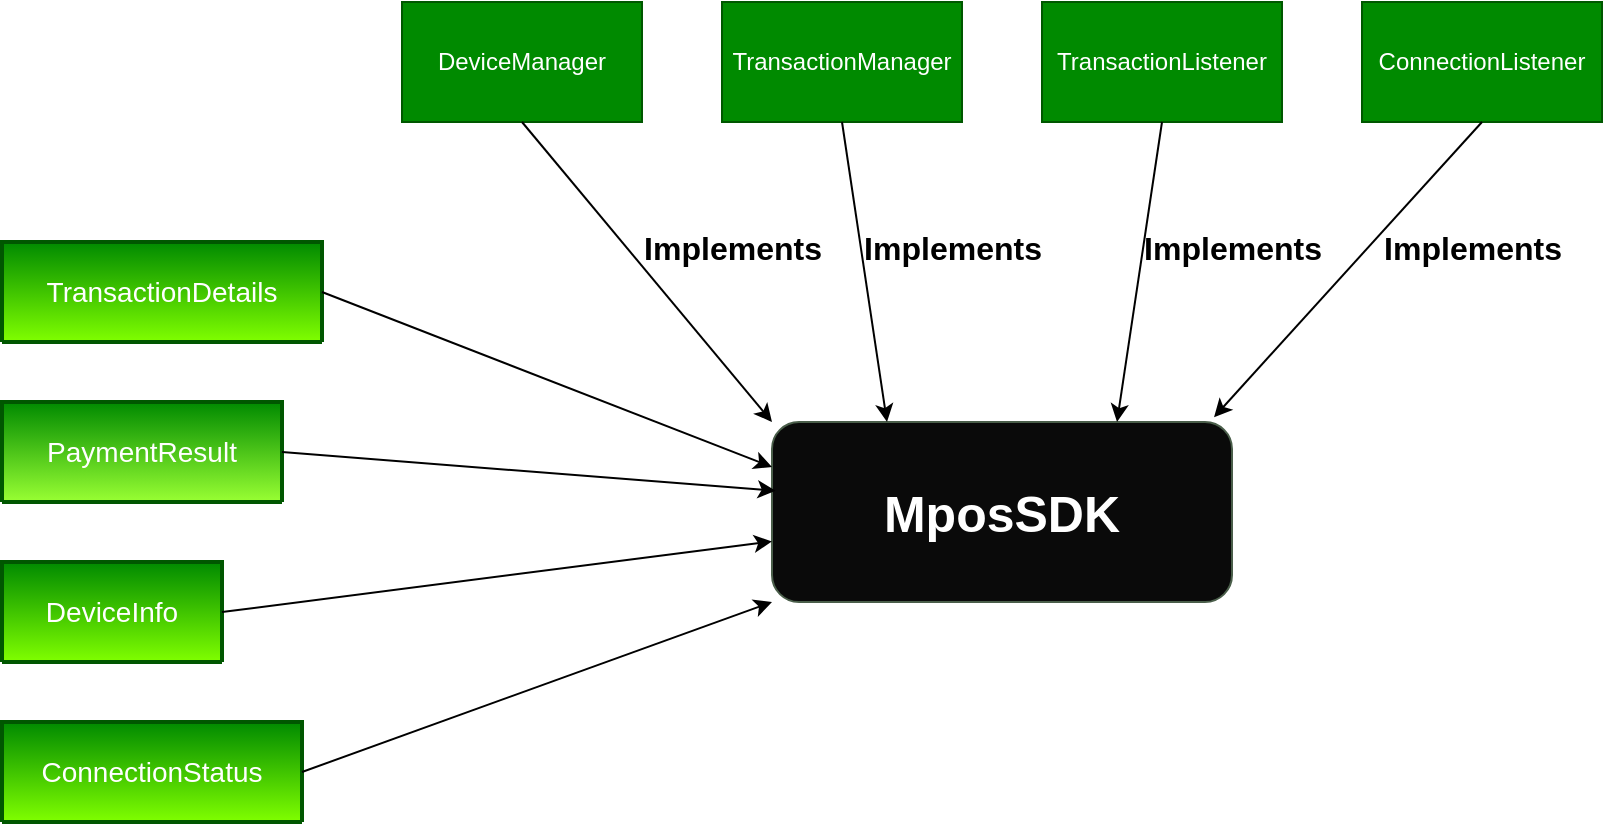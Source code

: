 <mxfile version="22.1.7" type="github">
  <diagram name="Page-1" id="8V6RjgSloTORYyE_jMOV">
    <mxGraphModel dx="1002" dy="569" grid="1" gridSize="10" guides="1" tooltips="1" connect="1" arrows="1" fold="1" page="1" pageScale="1" pageWidth="850" pageHeight="1100" math="0" shadow="0">
      <root>
        <mxCell id="0" />
        <mxCell id="1" parent="0" />
        <mxCell id="IYBhqnQqCelYZUV0Fu-4-50" value="TransactionDetails" style="swimlane;childLayout=stackLayout;horizontal=1;startSize=50;horizontalStack=0;rounded=1;fontSize=14;fontStyle=0;strokeWidth=2;resizeParent=0;resizeLast=1;shadow=0;dashed=0;align=center;arcSize=4;whiteSpace=wrap;html=1;fillColor=#008a00;fontColor=#ffffff;strokeColor=#005700;swimlaneFillColor=default;gradientColor=#80FF00;" vertex="1" collapsed="1" parent="1">
          <mxGeometry x="40" y="160" width="160" height="50" as="geometry">
            <mxRectangle x="30" y="30" width="160" height="100" as="alternateBounds" />
          </mxGeometry>
        </mxCell>
        <mxCell id="IYBhqnQqCelYZUV0Fu-4-51" value="transactionId&lt;br&gt;amount&lt;br&gt;currency" style="align=left;strokeColor=#2D7600;fillColor=#60a917;spacingLeft=4;fontSize=12;verticalAlign=top;resizable=0;rotatable=0;part=1;html=1;fontColor=#ffffff;" vertex="1" parent="IYBhqnQqCelYZUV0Fu-4-50">
          <mxGeometry y="50" width="160" height="50" as="geometry" />
        </mxCell>
        <mxCell id="IYBhqnQqCelYZUV0Fu-4-52" value="ConnectionStatus" style="swimlane;childLayout=stackLayout;horizontal=1;startSize=50;horizontalStack=0;rounded=1;fontSize=14;fontStyle=0;strokeWidth=2;resizeParent=0;resizeLast=1;shadow=0;dashed=0;align=center;arcSize=4;whiteSpace=wrap;html=1;fillColor=#008a00;fontColor=#ffffff;strokeColor=#005700;gradientColor=#80FF00;swimlaneFillColor=none;" vertex="1" collapsed="1" parent="1">
          <mxGeometry x="40" y="400" width="150" height="50" as="geometry">
            <mxRectangle x="30" y="400" width="160" height="90" as="alternateBounds" />
          </mxGeometry>
        </mxCell>
        <mxCell id="IYBhqnQqCelYZUV0Fu-4-53" value="isConnected&lt;br&gt;deviceInfo" style="align=left;strokeColor=#2D7600;fillColor=#60a917;spacingLeft=4;fontSize=12;verticalAlign=top;resizable=0;rotatable=0;part=1;html=1;fontColor=#ffffff;" vertex="1" parent="IYBhqnQqCelYZUV0Fu-4-52">
          <mxGeometry y="50" width="160" height="40" as="geometry" />
        </mxCell>
        <mxCell id="IYBhqnQqCelYZUV0Fu-4-54" value="DeviceInfo" style="swimlane;childLayout=stackLayout;horizontal=1;startSize=50;horizontalStack=0;rounded=1;fontSize=14;fontStyle=0;strokeWidth=2;resizeParent=0;resizeLast=1;shadow=0;dashed=0;align=center;arcSize=4;whiteSpace=wrap;html=1;fillColor=#008a00;fontColor=#ffffff;strokeColor=#005700;gradientColor=#80FF00;" vertex="1" collapsed="1" parent="1">
          <mxGeometry x="40" y="320" width="110" height="50" as="geometry">
            <mxRectangle x="30" y="290" width="160" height="90" as="alternateBounds" />
          </mxGeometry>
        </mxCell>
        <mxCell id="IYBhqnQqCelYZUV0Fu-4-55" value="amount&lt;br&gt;currency" style="align=left;strokeColor=#2D7600;fillColor=#60a917;spacingLeft=4;fontSize=12;verticalAlign=top;resizable=0;rotatable=0;part=1;html=1;fontColor=#ffffff;" vertex="1" parent="IYBhqnQqCelYZUV0Fu-4-54">
          <mxGeometry y="50" width="160" height="40" as="geometry" />
        </mxCell>
        <mxCell id="IYBhqnQqCelYZUV0Fu-4-56" value="PaymentResult" style="swimlane;childLayout=stackLayout;horizontal=1;startSize=50;horizontalStack=0;rounded=1;fontSize=14;fontStyle=0;strokeWidth=2;resizeParent=0;resizeLast=1;shadow=0;dashed=0;align=center;arcSize=4;whiteSpace=wrap;html=1;fillColor=#008a00;fontColor=#ffffff;strokeColor=#005700;gradientColor=#99FF33;" vertex="1" collapsed="1" parent="1">
          <mxGeometry x="40" y="240" width="140" height="50" as="geometry">
            <mxRectangle x="30" y="150" width="160" height="120" as="alternateBounds" />
          </mxGeometry>
        </mxCell>
        <mxCell id="IYBhqnQqCelYZUV0Fu-4-57" value="transactionId&lt;br&gt;success&lt;br&gt;errorMessage&lt;br&gt;transactionDetails" style="align=left;strokeColor=#2D7600;fillColor=#60a917;spacingLeft=4;fontSize=12;verticalAlign=top;resizable=0;rotatable=0;part=1;html=1;fontColor=#ffffff;" vertex="1" parent="IYBhqnQqCelYZUV0Fu-4-56">
          <mxGeometry y="50" width="160" height="70" as="geometry" />
        </mxCell>
        <mxCell id="IYBhqnQqCelYZUV0Fu-4-59" value="TransactionManager" style="rounded=0;whiteSpace=wrap;html=1;fillColor=#008a00;fontColor=#ffffff;strokeColor=#005700;" vertex="1" parent="1">
          <mxGeometry x="400" y="40" width="120" height="60" as="geometry" />
        </mxCell>
        <mxCell id="IYBhqnQqCelYZUV0Fu-4-60" value="DeviceManager" style="rounded=0;whiteSpace=wrap;html=1;fillColor=#008a00;fontColor=#ffffff;strokeColor=#005700;" vertex="1" parent="1">
          <mxGeometry x="240" y="40" width="120" height="60" as="geometry" />
        </mxCell>
        <mxCell id="IYBhqnQqCelYZUV0Fu-4-61" value="TransactionListener" style="rounded=0;whiteSpace=wrap;html=1;fillColor=#008a00;fontColor=#ffffff;strokeColor=#005700;" vertex="1" parent="1">
          <mxGeometry x="560" y="40" width="120" height="60" as="geometry" />
        </mxCell>
        <mxCell id="IYBhqnQqCelYZUV0Fu-4-62" value="ConnectionListener" style="rounded=0;whiteSpace=wrap;html=1;fillColor=#008a00;fontColor=#ffffff;strokeColor=#005700;" vertex="1" parent="1">
          <mxGeometry x="720" y="40" width="120" height="60" as="geometry" />
        </mxCell>
        <mxCell id="IYBhqnQqCelYZUV0Fu-4-63" value="&lt;font style=&quot;font-size: 25px;&quot;&gt;&lt;b&gt;MposSDK&lt;/b&gt;&lt;/font&gt;" style="rounded=1;whiteSpace=wrap;html=1;fillColor=#0a0a0a;fontColor=#ffffff;strokeColor=#4a5e4a;gradientColor=none;" vertex="1" parent="1">
          <mxGeometry x="425" y="250" width="230" height="90" as="geometry" />
        </mxCell>
        <mxCell id="IYBhqnQqCelYZUV0Fu-4-64" value="" style="endArrow=classic;html=1;rounded=0;exitX=0.5;exitY=1;exitDx=0;exitDy=0;entryX=0;entryY=0;entryDx=0;entryDy=0;" edge="1" parent="1" source="IYBhqnQqCelYZUV0Fu-4-60" target="IYBhqnQqCelYZUV0Fu-4-63">
          <mxGeometry width="50" height="50" relative="1" as="geometry">
            <mxPoint x="400" y="280" as="sourcePoint" />
            <mxPoint x="450" y="230" as="targetPoint" />
          </mxGeometry>
        </mxCell>
        <mxCell id="IYBhqnQqCelYZUV0Fu-4-65" value="" style="endArrow=classic;html=1;rounded=0;exitX=0.5;exitY=1;exitDx=0;exitDy=0;entryX=0.75;entryY=0;entryDx=0;entryDy=0;" edge="1" parent="1" source="IYBhqnQqCelYZUV0Fu-4-61" target="IYBhqnQqCelYZUV0Fu-4-63">
          <mxGeometry width="50" height="50" relative="1" as="geometry">
            <mxPoint x="620" y="120" as="sourcePoint" />
            <mxPoint x="745" y="270" as="targetPoint" />
          </mxGeometry>
        </mxCell>
        <mxCell id="IYBhqnQqCelYZUV0Fu-4-66" value="" style="endArrow=classic;html=1;rounded=0;exitX=0.5;exitY=1;exitDx=0;exitDy=0;entryX=0.25;entryY=0;entryDx=0;entryDy=0;" edge="1" parent="1" source="IYBhqnQqCelYZUV0Fu-4-59" target="IYBhqnQqCelYZUV0Fu-4-63">
          <mxGeometry width="50" height="50" relative="1" as="geometry">
            <mxPoint x="440" y="100" as="sourcePoint" />
            <mxPoint x="565" y="250" as="targetPoint" />
          </mxGeometry>
        </mxCell>
        <mxCell id="IYBhqnQqCelYZUV0Fu-4-67" value="" style="endArrow=classic;html=1;rounded=0;exitX=0.5;exitY=1;exitDx=0;exitDy=0;entryX=0.961;entryY=-0.027;entryDx=0;entryDy=0;entryPerimeter=0;" edge="1" parent="1" source="IYBhqnQqCelYZUV0Fu-4-62" target="IYBhqnQqCelYZUV0Fu-4-63">
          <mxGeometry width="50" height="50" relative="1" as="geometry">
            <mxPoint x="760" y="140" as="sourcePoint" />
            <mxPoint x="885" y="290" as="targetPoint" />
          </mxGeometry>
        </mxCell>
        <mxCell id="IYBhqnQqCelYZUV0Fu-4-68" value="&lt;font style=&quot;font-size: 16px;&quot;&gt;&lt;b&gt;Implements&lt;/b&gt;&lt;/font&gt;" style="text;html=1;align=center;verticalAlign=middle;resizable=0;points=[];autosize=1;strokeColor=none;fillColor=none;" vertex="1" parent="1">
          <mxGeometry x="350" y="148" width="110" height="30" as="geometry" />
        </mxCell>
        <mxCell id="IYBhqnQqCelYZUV0Fu-4-69" value="&lt;font style=&quot;font-size: 16px;&quot;&gt;&lt;b&gt;Implements&lt;/b&gt;&lt;/font&gt;" style="text;html=1;align=center;verticalAlign=middle;resizable=0;points=[];autosize=1;strokeColor=none;fillColor=none;" vertex="1" parent="1">
          <mxGeometry x="460" y="148" width="110" height="30" as="geometry" />
        </mxCell>
        <mxCell id="IYBhqnQqCelYZUV0Fu-4-70" value="&lt;font style=&quot;font-size: 16px;&quot;&gt;&lt;b&gt;Implements&lt;/b&gt;&lt;/font&gt;" style="text;html=1;align=center;verticalAlign=middle;resizable=0;points=[];autosize=1;strokeColor=none;fillColor=none;" vertex="1" parent="1">
          <mxGeometry x="600" y="148" width="110" height="30" as="geometry" />
        </mxCell>
        <mxCell id="IYBhqnQqCelYZUV0Fu-4-71" value="&lt;font style=&quot;font-size: 16px;&quot;&gt;&lt;b&gt;Implements&lt;/b&gt;&lt;/font&gt;" style="text;html=1;align=center;verticalAlign=middle;resizable=0;points=[];autosize=1;strokeColor=none;fillColor=none;" vertex="1" parent="1">
          <mxGeometry x="720" y="148" width="110" height="30" as="geometry" />
        </mxCell>
        <mxCell id="IYBhqnQqCelYZUV0Fu-4-75" value="" style="endArrow=classic;html=1;rounded=0;exitX=1;exitY=0.5;exitDx=0;exitDy=0;entryX=0;entryY=0.25;entryDx=0;entryDy=0;" edge="1" parent="1" source="IYBhqnQqCelYZUV0Fu-4-50" target="IYBhqnQqCelYZUV0Fu-4-63">
          <mxGeometry width="50" height="50" relative="1" as="geometry">
            <mxPoint x="290" y="150" as="sourcePoint" />
            <mxPoint x="415" y="300" as="targetPoint" />
          </mxGeometry>
        </mxCell>
        <mxCell id="IYBhqnQqCelYZUV0Fu-4-76" value="" style="endArrow=classic;html=1;rounded=0;exitX=1;exitY=0.5;exitDx=0;exitDy=0;" edge="1" parent="1" source="IYBhqnQqCelYZUV0Fu-4-54" target="IYBhqnQqCelYZUV0Fu-4-63">
          <mxGeometry width="50" height="50" relative="1" as="geometry">
            <mxPoint x="170" y="320" as="sourcePoint" />
            <mxPoint x="295" y="470" as="targetPoint" />
          </mxGeometry>
        </mxCell>
        <mxCell id="IYBhqnQqCelYZUV0Fu-4-77" value="" style="endArrow=classic;html=1;rounded=0;exitX=1;exitY=0.5;exitDx=0;exitDy=0;entryX=0.008;entryY=0.382;entryDx=0;entryDy=0;entryPerimeter=0;" edge="1" parent="1" source="IYBhqnQqCelYZUV0Fu-4-56" target="IYBhqnQqCelYZUV0Fu-4-63">
          <mxGeometry width="50" height="50" relative="1" as="geometry">
            <mxPoint x="237.5" y="180" as="sourcePoint" />
            <mxPoint x="362.5" y="330" as="targetPoint" />
          </mxGeometry>
        </mxCell>
        <mxCell id="IYBhqnQqCelYZUV0Fu-4-78" value="" style="endArrow=classic;html=1;rounded=0;exitX=1;exitY=0.5;exitDx=0;exitDy=0;entryX=0;entryY=1;entryDx=0;entryDy=0;" edge="1" parent="1" source="IYBhqnQqCelYZUV0Fu-4-52" target="IYBhqnQqCelYZUV0Fu-4-63">
          <mxGeometry width="50" height="50" relative="1" as="geometry">
            <mxPoint x="200" y="390" as="sourcePoint" />
            <mxPoint x="355" y="525" as="targetPoint" />
          </mxGeometry>
        </mxCell>
      </root>
    </mxGraphModel>
  </diagram>
</mxfile>
